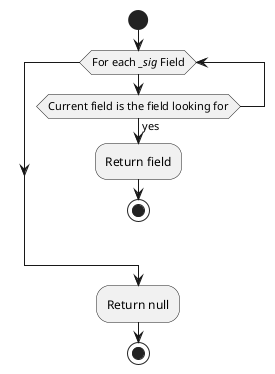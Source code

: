 @startuml
start
while(For each //_sig// Field)
	if(Current field is the field looking for) then (yes)
		:Return field;
		stop
	endif
endwhile
:Return null;
stop
@enduml